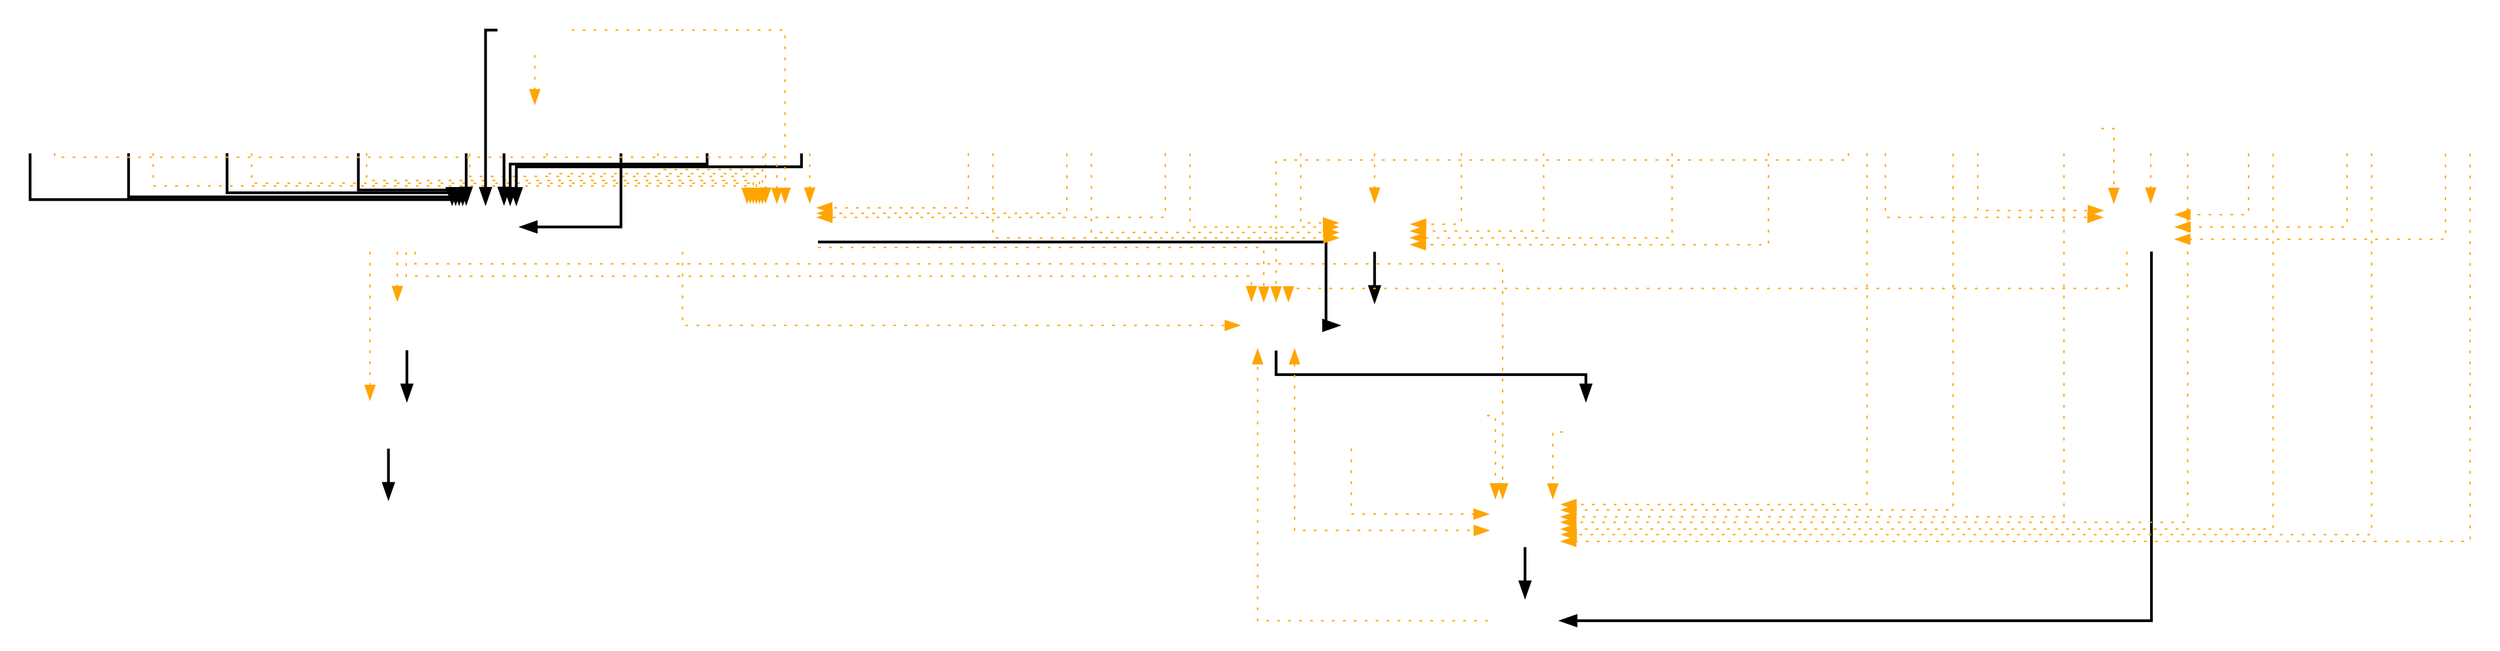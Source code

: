 digraph G {
CanvasRenderingContext2D [shape=box,fixedsize=false,margin=1,penwidth=0,label="",image="PNG\CanvasRenderingContext2D.png"];
 HTMLCanvasContext [shape=box,fixedsize=false,margin=1,penwidth=0,label="",image="PNG\HTMLCanvasContext.png"];
 WebGLActiveInfo [shape=box,fixedsize=false,margin=1,penwidth=0,label="",image="PNG\WebGLActiveInfo.png"];
 WebGLObject [shape=box,fixedsize=false,margin=1,penwidth=0,label="",image="PNG\WebGLObject.png"];
 WebGLBuffer [shape=box,fixedsize=false,margin=1,penwidth=0,label="",image="PNG\WebGLBuffer.png"];
 WebGLContextAttributes [shape=box,fixedsize=false,margin=1,penwidth=0,label="",image="PNG\WebGLContextAttributes.png"];
 WebGLFramebuffer [shape=box,fixedsize=false,margin=1,penwidth=0,label="",image="PNG\WebGLFramebuffer.png"];
 WebGLProgram [shape=box,fixedsize=false,margin=1,penwidth=0,label="",image="PNG\WebGLProgram.png"];
 WebGLRenderbuffer [shape=box,fixedsize=false,margin=1,penwidth=0,label="",image="PNG\WebGLRenderbuffer.png"];
 WebGLRenderingContext [shape=box,fixedsize=false,margin=1,penwidth=0,label="",image="PNG\WebGLRenderingContext.png"];
 WebGLShader [shape=box,fixedsize=false,margin=1,penwidth=0,label="",image="PNG\WebGLShader.png"];
 WebGLShaderPrecisionFormat [shape=box,fixedsize=false,margin=1,penwidth=0,label="",image="PNG\WebGLShaderPrecisionFormat.png"];
 WebGLTexture [shape=box,fixedsize=false,margin=1,penwidth=0,label="",image="PNG\WebGLTexture.png"];
 WebGLUniformLocation [shape=box,fixedsize=false,margin=1,penwidth=0,label="",image="PNG\WebGLUniformLocation.png"];
 Class2 [shape=box,fixedsize=false,margin=1,penwidth=0,label="",image="PNG\Class2.png"];
 Class1 [shape=box,fixedsize=false,margin=1,penwidth=0,label="",image="PNG\Class1.png"];
 Class3 [shape=box,fixedsize=false,margin=1,penwidth=0,label="",image="PNG\Class3.png"];
 GameEngine [shape=box,fixedsize=false,margin=1,penwidth=0,label="",image="PNG\GameEngine.png"];
 CocoEngine [shape=box,fixedsize=false,margin=1,penwidth=0,label="",image="PNG\CocoEngine.png"];
 SceneGameBoard [shape=box,fixedsize=false,margin=1,penwidth=0,label="",image="PNG\SceneGameBoard.png"];
 CocoScene [shape=box,fixedsize=false,margin=1,penwidth=0,label="",image="PNG\CocoScene.png"];
 SceneTitle [shape=box,fixedsize=false,margin=1,penwidth=0,label="",image="PNG\SceneTitle.png"];
 PathLine [shape=box,fixedsize=false,margin=1,penwidth=0,label="",image="PNG\PathLine.png"];
 ImageData [shape=box,fixedsize=false,margin=1,penwidth=0,label="",image="PNG\ImageData.png"];
 HTMLCanvasGradient [shape=box,fixedsize=false,margin=1,penwidth=0,label="",image="PNG\HTMLCanvasGradient.png"];
 HTMLCanvasPattern [shape=box,fixedsize=false,margin=1,penwidth=0,label="",image="PNG\HTMLCanvasPattern.png"];
 Image [shape=box,fixedsize=false,margin=1,penwidth=0,label="",image="PNG\Image.png"];
 HTMLElement [shape=box,fixedsize=false,margin=1,penwidth=0,label="",image="PNG\HTMLElement.png"];
 HTMLTextMetrics [shape=box,fixedsize=false,margin=1,penwidth=0,label="",image="PNG\HTMLTextMetrics.png"];
 HTMLCanvasElement [shape=box,fixedsize=false,margin=1,penwidth=0,label="",image="PNG\HTMLCanvasElement.png"];
 HTMLWindow [shape=box,fixedsize=false,margin=1,penwidth=0,label="",image="PNG\HTMLWindow.png"];
 State [shape=box,fixedsize=false,margin=1,penwidth=0,label="",image="PNG\State.png"];
 CocoClip [shape=box,fixedsize=false,margin=1,penwidth=0,label="",image="PNG\CocoClip.png"];
 GridSymbol [shape=box,fixedsize=false,margin=1,penwidth=0,label="",image="PNG\GridSymbol.png"];
 CocoImage [shape=box,fixedsize=false,margin=1,penwidth=0,label="",image="PNG\CocoImage.png"];
 CocoImageSibling [shape=box,fixedsize=false,margin=1,penwidth=0,label="",image="PNG\CocoImageSibling.png"];
 CocoSequence [shape=box,fixedsize=false,margin=1,penwidth=0,label="",image="PNG\CocoSequence.png"];
 CocoTimeline [shape=box,fixedsize=false,margin=1,penwidth=0,label="",image="PNG\CocoTimeline.png"];
 CocoTimeLabel [shape=box,fixedsize=false,margin=1,penwidth=0,label="",image="PNG\CocoTimeLabel.png"];
 CocoKeyFrame [shape=box,fixedsize=false,margin=1,penwidth=0,label="",image="PNG\CocoKeyFrame.png"];
 COCO_KEYFRAME_INTERPOLATION_ENUM [shape=box,fixedsize=false,margin=1,penwidth=0,label="",image="PNG\COCO_KEYFRAME_INTERPOLATION_ENUM.png"];
 CocoAudio [shape=box,fixedsize=false,margin=1,penwidth=0,label="",image="PNG\CocoAudio.png"];
 CanvasRenderingContext2D -> HTMLCanvasContext [style=bold];
 WebGLActiveInfo -> WebGLObject [style=bold];
 WebGLBuffer -> WebGLObject [style=bold];
 WebGLContextAttributes -> WebGLObject [style=bold];
 WebGLFramebuffer -> WebGLObject [style=bold];
 WebGLProgram -> WebGLObject [style=bold];
 WebGLRenderbuffer -> WebGLObject [style=bold];
 WebGLRenderingContext -> HTMLCanvasContext [style=bold];
 WebGLShader -> WebGLObject [style=bold];
 WebGLShaderPrecisionFormat -> WebGLObject [style=bold];
 WebGLTexture -> WebGLObject [style=bold];
 WebGLUniformLocation -> WebGLObject [style=bold];
 Class2 -> Class1 [style=bold];
 Class3 -> Class2 [style=bold];
 GameEngine -> CocoEngine [style=bold];
 SceneGameBoard -> CocoScene [style=bold];
 SceneTitle -> CocoScene [style=bold];
 PathLine -> CanvasRenderingContext2D [style=dotted,color=orange];
 ImageData -> CanvasRenderingContext2D [style=dotted,color=orange];
 HTMLCanvasGradient -> CanvasRenderingContext2D [style=dotted,color=orange];
 HTMLCanvasPattern -> CanvasRenderingContext2D [style=dotted,color=orange];
 Image -> CanvasRenderingContext2D [style=dotted,color=orange];
 HTMLElement -> CanvasRenderingContext2D [style=dotted,color=orange];
 HTMLTextMetrics -> CanvasRenderingContext2D [style=dotted,color=orange];
 HTMLCanvasElement -> CanvasRenderingContext2D [style=dotted,color=orange];
 HTMLWindow -> CanvasRenderingContext2D [style=dotted,color=orange];
 WebGLUniformLocation -> WebGLProgram [style=dotted,color=orange];
 HTMLCanvasElement -> WebGLRenderingContext [style=dotted,color=orange];
 WebGLProgram -> WebGLRenderingContext [style=dotted,color=orange];
 WebGLShader -> WebGLRenderingContext [style=dotted,color=orange];
 WebGLBuffer -> WebGLRenderingContext [style=dotted,color=orange];
 WebGLFramebuffer -> WebGLRenderingContext [style=dotted,color=orange];
 WebGLRenderbuffer -> WebGLRenderingContext [style=dotted,color=orange];
 WebGLTexture -> WebGLRenderingContext [style=dotted,color=orange];
 WebGLActiveInfo -> WebGLRenderingContext [style=dotted,color=orange];
 WebGLContextAttributes -> WebGLRenderingContext [style=dotted,color=orange];
 WebGLShaderPrecisionFormat -> WebGLRenderingContext [style=dotted,color=orange];
 WebGLUniformLocation -> WebGLRenderingContext [style=dotted,color=orange];
 Image -> WebGLRenderingContext [style=dotted,color=orange];
 ImageData -> WebGLRenderingContext [style=dotted,color=orange];
 State -> Class2 [style=dotted,color=orange];
 State -> Class3 [style=dotted,color=orange];
 CocoScene -> GameEngine [style=dotted,color=orange];
 CocoClip -> GameEngine [style=dotted,color=orange];
 GridSymbol -> GameEngine [style=dotted,color=orange];
 SceneTitle -> GameEngine [style=dotted,color=orange];
 State -> GameEngine [style=dotted,color=orange];
 WebGLRenderingContext -> GameEngine [style=dotted,color=orange];
 SceneGameBoard -> GameEngine [style=dotted,color=orange];
 CocoImage -> SceneGameBoard [style=dotted,color=orange];
 CocoClip -> SceneGameBoard [style=dotted,color=orange];
 CocoImageSibling -> SceneGameBoard [style=dotted,color=orange];
 CocoSequence -> SceneGameBoard [style=dotted,color=orange];
 CocoTimeline -> SceneGameBoard [style=dotted,color=orange];
 CocoTimeLabel -> SceneGameBoard [style=dotted,color=orange];
 CocoKeyFrame -> SceneGameBoard [style=dotted,color=orange];
 COCO_KEYFRAME_INTERPOLATION_ENUM -> SceneGameBoard [style=dotted,color=orange];
 CocoAudio -> SceneGameBoard [style=dotted,color=orange];
 GameEngine -> SceneGameBoard [style=dotted,color=orange];
 CocoEngine -> SceneGameBoard [style=dotted,color=orange];
 State -> SceneGameBoard [style=dotted,color=orange];
 CocoImage -> SceneTitle [style=dotted,color=orange];
 CocoClip -> SceneTitle [style=dotted,color=orange];
 CocoImageSibling -> SceneTitle [style=dotted,color=orange];
 CocoTimeline -> SceneTitle [style=dotted,color=orange];
 CocoKeyFrame -> SceneTitle [style=dotted,color=orange];
 COCO_KEYFRAME_INTERPOLATION_ENUM -> SceneTitle [style=dotted,color=orange];
 CocoAudio -> SceneTitle [style=dotted,color=orange];
 imagepath="D:\mobileFX\Projects\Software\Coconut\Tools\NClass\ClassDiagram";
overlap="vpsc";
center="true";
normalize="true";
concentrate="true";
splines="ortho";
}